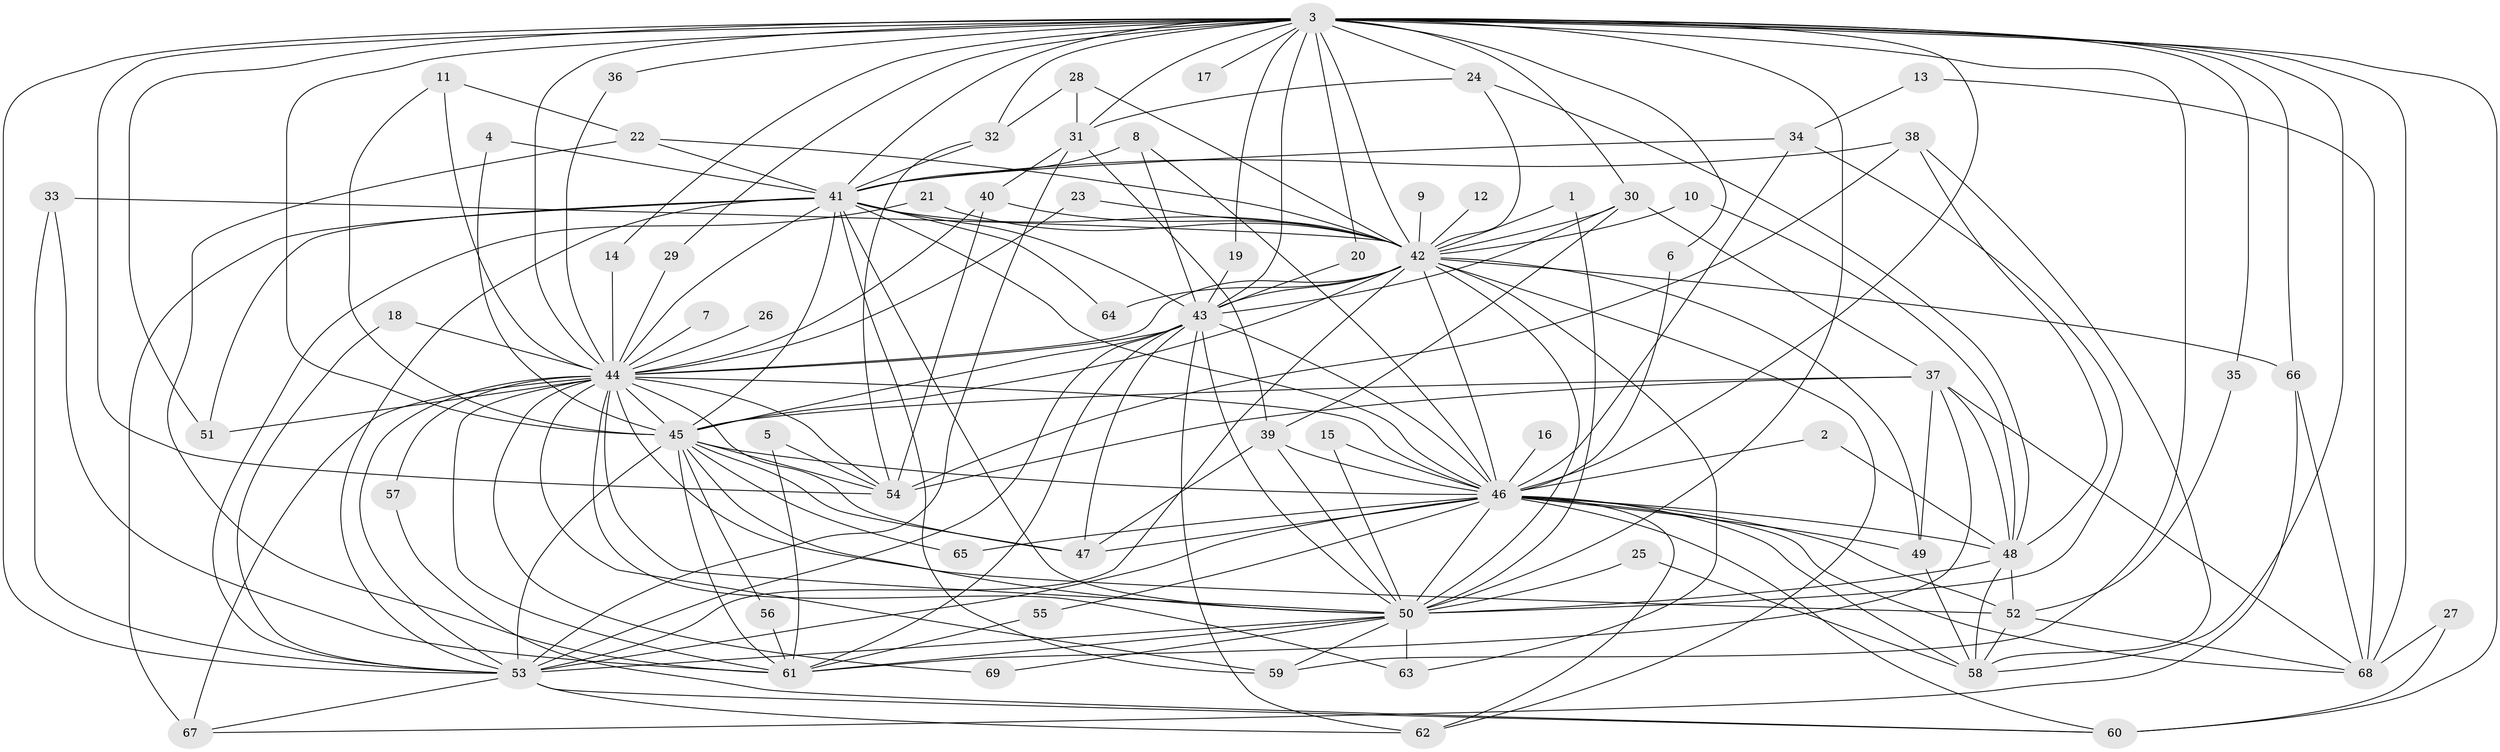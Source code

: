 // original degree distribution, {19: 0.0072992700729927005, 27: 0.0072992700729927005, 20: 0.0072992700729927005, 24: 0.0072992700729927005, 33: 0.014598540145985401, 23: 0.0072992700729927005, 31: 0.0072992700729927005, 17: 0.014598540145985401, 2: 0.6131386861313869, 6: 0.0072992700729927005, 10: 0.014598540145985401, 4: 0.10218978102189781, 3: 0.1386861313868613, 7: 0.021897810218978103, 8: 0.014598540145985401, 5: 0.014598540145985401}
// Generated by graph-tools (version 1.1) at 2025/25/03/09/25 03:25:46]
// undirected, 69 vertices, 192 edges
graph export_dot {
graph [start="1"]
  node [color=gray90,style=filled];
  1;
  2;
  3;
  4;
  5;
  6;
  7;
  8;
  9;
  10;
  11;
  12;
  13;
  14;
  15;
  16;
  17;
  18;
  19;
  20;
  21;
  22;
  23;
  24;
  25;
  26;
  27;
  28;
  29;
  30;
  31;
  32;
  33;
  34;
  35;
  36;
  37;
  38;
  39;
  40;
  41;
  42;
  43;
  44;
  45;
  46;
  47;
  48;
  49;
  50;
  51;
  52;
  53;
  54;
  55;
  56;
  57;
  58;
  59;
  60;
  61;
  62;
  63;
  64;
  65;
  66;
  67;
  68;
  69;
  1 -- 42 [weight=1.0];
  1 -- 50 [weight=1.0];
  2 -- 46 [weight=1.0];
  2 -- 48 [weight=1.0];
  3 -- 6 [weight=1.0];
  3 -- 14 [weight=1.0];
  3 -- 17 [weight=2.0];
  3 -- 19 [weight=1.0];
  3 -- 20 [weight=1.0];
  3 -- 24 [weight=1.0];
  3 -- 29 [weight=1.0];
  3 -- 30 [weight=1.0];
  3 -- 31 [weight=1.0];
  3 -- 32 [weight=1.0];
  3 -- 35 [weight=1.0];
  3 -- 36 [weight=1.0];
  3 -- 41 [weight=3.0];
  3 -- 42 [weight=2.0];
  3 -- 43 [weight=2.0];
  3 -- 44 [weight=2.0];
  3 -- 45 [weight=3.0];
  3 -- 46 [weight=3.0];
  3 -- 50 [weight=4.0];
  3 -- 51 [weight=1.0];
  3 -- 53 [weight=2.0];
  3 -- 54 [weight=1.0];
  3 -- 58 [weight=2.0];
  3 -- 59 [weight=1.0];
  3 -- 60 [weight=2.0];
  3 -- 66 [weight=1.0];
  3 -- 68 [weight=2.0];
  4 -- 41 [weight=1.0];
  4 -- 45 [weight=1.0];
  5 -- 54 [weight=1.0];
  5 -- 61 [weight=1.0];
  6 -- 46 [weight=1.0];
  7 -- 44 [weight=1.0];
  8 -- 41 [weight=1.0];
  8 -- 43 [weight=1.0];
  8 -- 46 [weight=1.0];
  9 -- 42 [weight=1.0];
  10 -- 42 [weight=1.0];
  10 -- 48 [weight=1.0];
  11 -- 22 [weight=1.0];
  11 -- 44 [weight=1.0];
  11 -- 45 [weight=1.0];
  12 -- 42 [weight=1.0];
  13 -- 34 [weight=1.0];
  13 -- 68 [weight=1.0];
  14 -- 44 [weight=1.0];
  15 -- 46 [weight=1.0];
  15 -- 50 [weight=1.0];
  16 -- 46 [weight=1.0];
  18 -- 44 [weight=1.0];
  18 -- 53 [weight=1.0];
  19 -- 43 [weight=1.0];
  20 -- 43 [weight=1.0];
  21 -- 42 [weight=1.0];
  21 -- 53 [weight=1.0];
  22 -- 41 [weight=1.0];
  22 -- 42 [weight=1.0];
  22 -- 61 [weight=1.0];
  23 -- 42 [weight=1.0];
  23 -- 44 [weight=1.0];
  24 -- 31 [weight=1.0];
  24 -- 42 [weight=1.0];
  24 -- 48 [weight=1.0];
  25 -- 50 [weight=1.0];
  25 -- 58 [weight=1.0];
  26 -- 44 [weight=1.0];
  27 -- 60 [weight=1.0];
  27 -- 68 [weight=1.0];
  28 -- 31 [weight=2.0];
  28 -- 32 [weight=1.0];
  28 -- 42 [weight=1.0];
  29 -- 44 [weight=1.0];
  30 -- 37 [weight=1.0];
  30 -- 39 [weight=1.0];
  30 -- 42 [weight=2.0];
  30 -- 43 [weight=1.0];
  31 -- 39 [weight=1.0];
  31 -- 40 [weight=1.0];
  31 -- 53 [weight=1.0];
  32 -- 41 [weight=1.0];
  32 -- 54 [weight=1.0];
  33 -- 42 [weight=1.0];
  33 -- 53 [weight=1.0];
  33 -- 61 [weight=1.0];
  34 -- 41 [weight=1.0];
  34 -- 46 [weight=1.0];
  34 -- 50 [weight=1.0];
  35 -- 52 [weight=1.0];
  36 -- 44 [weight=1.0];
  37 -- 45 [weight=1.0];
  37 -- 48 [weight=1.0];
  37 -- 49 [weight=1.0];
  37 -- 54 [weight=1.0];
  37 -- 61 [weight=1.0];
  37 -- 68 [weight=1.0];
  38 -- 41 [weight=1.0];
  38 -- 48 [weight=1.0];
  38 -- 54 [weight=1.0];
  38 -- 58 [weight=1.0];
  39 -- 46 [weight=1.0];
  39 -- 47 [weight=1.0];
  39 -- 50 [weight=1.0];
  40 -- 42 [weight=1.0];
  40 -- 44 [weight=1.0];
  40 -- 54 [weight=1.0];
  41 -- 42 [weight=1.0];
  41 -- 43 [weight=1.0];
  41 -- 44 [weight=1.0];
  41 -- 45 [weight=3.0];
  41 -- 46 [weight=2.0];
  41 -- 50 [weight=1.0];
  41 -- 51 [weight=2.0];
  41 -- 53 [weight=1.0];
  41 -- 59 [weight=1.0];
  41 -- 64 [weight=1.0];
  41 -- 67 [weight=1.0];
  42 -- 43 [weight=2.0];
  42 -- 44 [weight=3.0];
  42 -- 45 [weight=1.0];
  42 -- 46 [weight=2.0];
  42 -- 49 [weight=1.0];
  42 -- 50 [weight=1.0];
  42 -- 53 [weight=1.0];
  42 -- 62 [weight=1.0];
  42 -- 63 [weight=1.0];
  42 -- 64 [weight=1.0];
  42 -- 66 [weight=1.0];
  43 -- 44 [weight=1.0];
  43 -- 45 [weight=1.0];
  43 -- 46 [weight=1.0];
  43 -- 47 [weight=1.0];
  43 -- 50 [weight=1.0];
  43 -- 53 [weight=2.0];
  43 -- 61 [weight=1.0];
  43 -- 62 [weight=1.0];
  44 -- 45 [weight=1.0];
  44 -- 46 [weight=1.0];
  44 -- 47 [weight=2.0];
  44 -- 50 [weight=1.0];
  44 -- 51 [weight=1.0];
  44 -- 52 [weight=1.0];
  44 -- 53 [weight=1.0];
  44 -- 54 [weight=1.0];
  44 -- 57 [weight=1.0];
  44 -- 59 [weight=1.0];
  44 -- 61 [weight=1.0];
  44 -- 63 [weight=1.0];
  44 -- 67 [weight=2.0];
  44 -- 69 [weight=1.0];
  45 -- 46 [weight=1.0];
  45 -- 47 [weight=2.0];
  45 -- 50 [weight=1.0];
  45 -- 53 [weight=1.0];
  45 -- 54 [weight=1.0];
  45 -- 56 [weight=1.0];
  45 -- 61 [weight=1.0];
  45 -- 65 [weight=1.0];
  46 -- 47 [weight=1.0];
  46 -- 48 [weight=1.0];
  46 -- 49 [weight=1.0];
  46 -- 50 [weight=1.0];
  46 -- 52 [weight=1.0];
  46 -- 53 [weight=2.0];
  46 -- 55 [weight=1.0];
  46 -- 58 [weight=1.0];
  46 -- 60 [weight=1.0];
  46 -- 62 [weight=1.0];
  46 -- 65 [weight=1.0];
  46 -- 68 [weight=1.0];
  48 -- 50 [weight=2.0];
  48 -- 52 [weight=1.0];
  48 -- 58 [weight=1.0];
  49 -- 58 [weight=1.0];
  50 -- 53 [weight=2.0];
  50 -- 59 [weight=1.0];
  50 -- 61 [weight=1.0];
  50 -- 63 [weight=1.0];
  50 -- 69 [weight=1.0];
  52 -- 58 [weight=1.0];
  52 -- 68 [weight=1.0];
  53 -- 60 [weight=1.0];
  53 -- 62 [weight=1.0];
  53 -- 67 [weight=1.0];
  55 -- 61 [weight=1.0];
  56 -- 61 [weight=1.0];
  57 -- 60 [weight=1.0];
  66 -- 67 [weight=1.0];
  66 -- 68 [weight=1.0];
}
